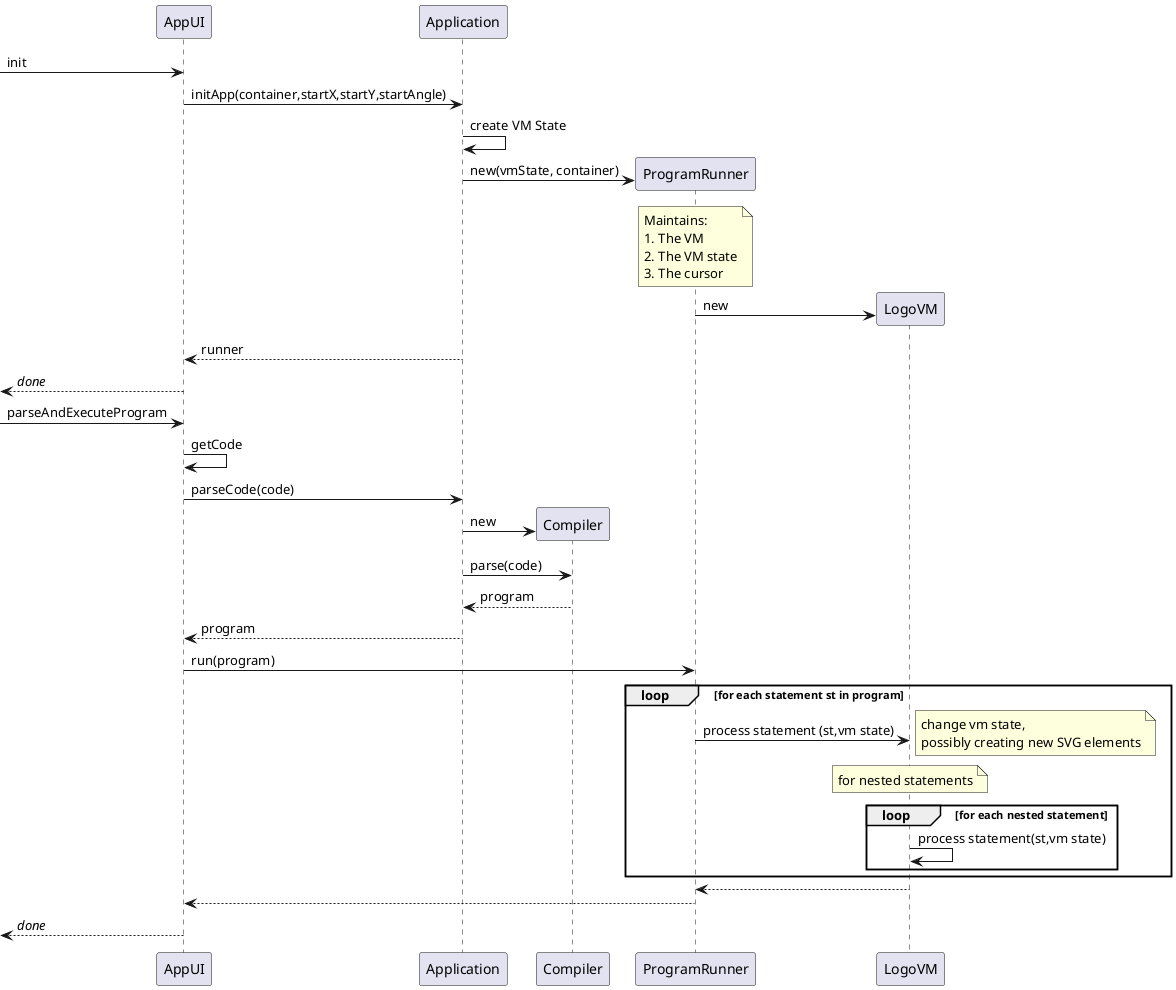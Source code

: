 @startuml
skinparam linestyle ortho

participant AppUI as C
participant Application as M
participant Compiler as Comp
participant ProgramRunner as runner
participant LogoVM as Proc

[-> C: init
C -> M: initApp(container,startX,startY,startAngle)
M -> M: create VM State

create runner
M -> runner: new(vmState, container)
note over runner
  Maintains:
  1. The VM
  2. The VM state
  3. The cursor
end note

create Proc
runner -> Proc: new

C <-- M: runner
[<-- C: //done//


[-> C: parseAndExecuteProgram

C -> C: getCode

C -> M: parseCode(code)

create Comp
M -> Comp: new

M -> Comp: parse(code)
Comp --> M: program
M --> C: program
C -> runner: run(program)
loop for each statement **st** in program
  runner -> Proc: process statement (st,vm state)
  note right
    change vm state, 
    possibly creating new SVG elements
  end note

  note over Proc
    for nested statements
  end note
  loop for each nested statement
    Proc -> Proc: process statement(st,vm state)
  end
end

runner <-- Proc:   
C <-- runner:   

[<-- C: //done//



@enduml